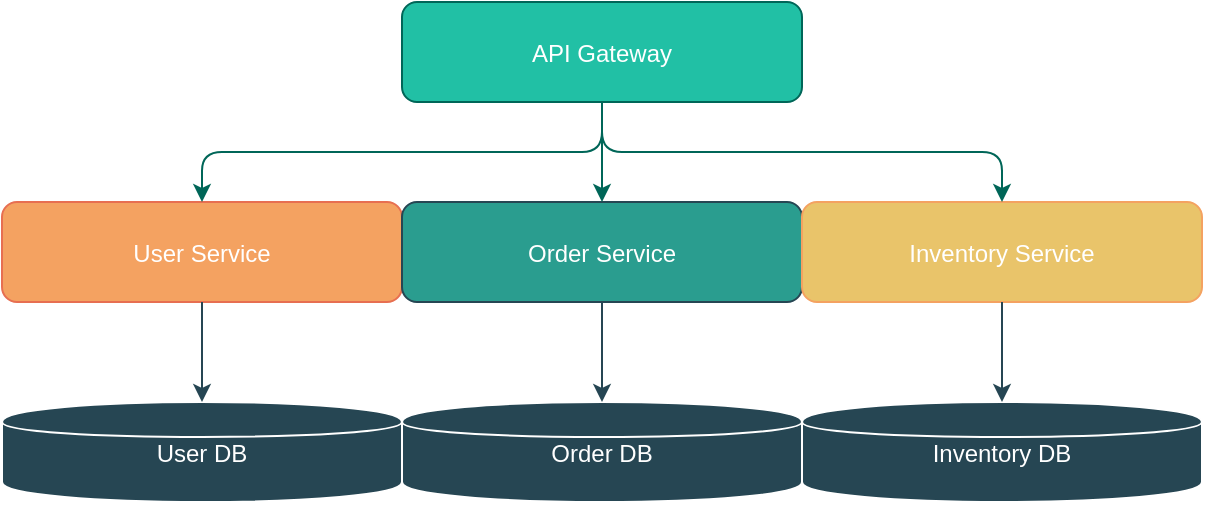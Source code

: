 <mxfile>
  <diagram id="microservice-architecture" name="Microservices Architecture">
    <mxGraphModel dx="2068" dy="1164" grid="1" gridSize="10" guides="1" tooltips="1" connect="1" arrows="1" fold="1" page="1" pageScale="1" pageWidth="827" pageHeight="1169" math="0" shadow="0">
      <root>
        <mxCell id="0" />
        <mxCell id="1" parent="0" />
        
        <!-- API Gateway -->
        <mxCell id="api-gateway" value="API Gateway" style="rounded=1;fillColor=#21C0A5;strokeColor=#006658;fontColor=#FFFFFF;" parent="1" vertex="1">
          <mxGeometry x="300" y="50" width="200" height="50" as="geometry" />
        </mxCell>
        
        <!-- Microservices -->
        <mxCell id="user-service" value="User Service" style="rounded=1;fillColor=#F4A261;strokeColor=#E76F51;fontColor=#FFFFFF;" parent="1" vertex="1">
          <mxGeometry x="100" y="150" width="200" height="50" as="geometry" />
        </mxCell>

        <mxCell id="order-service" value="Order Service" style="rounded=1;fillColor=#2A9D8F;strokeColor=#264653;fontColor=#FFFFFF;" parent="1" vertex="1">
          <mxGeometry x="300" y="150" width="200" height="50" as="geometry" />
        </mxCell>

        <mxCell id="inventory-service" value="Inventory Service" style="rounded=1;fillColor=#E9C46A;strokeColor=#F4A261;fontColor=#FFFFFF;" parent="1" vertex="1">
          <mxGeometry x="500" y="150" width="200" height="50" as="geometry" />
        </mxCell>
        
        <!-- Databases -->
        <mxCell id="user-db" value="User DB" style="shape=cylinder;fillColor=#264653;strokeColor=#FFFFFF;fontColor=#FFFFFF;" parent="1" vertex="1">
          <mxGeometry x="100" y="250" width="200" height="50" as="geometry" />
        </mxCell>

        <mxCell id="order-db" value="Order DB" style="shape=cylinder;fillColor=#264653;strokeColor=#FFFFFF;fontColor=#FFFFFF;" parent="1" vertex="1">
          <mxGeometry x="300" y="250" width="200" height="50" as="geometry" />
        </mxCell>

        <mxCell id="inventory-db" value="Inventory DB" style="shape=cylinder;fillColor=#264653;strokeColor=#FFFFFF;fontColor=#FFFFFF;" parent="1" vertex="1">
          <mxGeometry x="500" y="250" width="200" height="50" as="geometry" />
        </mxCell>
        
        <!-- Connections -->
        <mxCell id="api-user" style="edgeStyle=elbowEdgeStyle;rounded=1;strokeColor=#006658;" edge="1" parent="1" source="api-gateway" target="user-service">
          <mxGeometry relative="1" as="geometry" />
        </mxCell>

        <mxCell id="api-order" style="edgeStyle=elbowEdgeStyle;rounded=1;strokeColor=#006658;" edge="1" parent="1" source="api-gateway" target="order-service">
          <mxGeometry relative="1" as="geometry" />
        </mxCell>

        <mxCell id="api-inventory" style="edgeStyle=elbowEdgeStyle;rounded=1;strokeColor=#006658;" edge="1" parent="1" source="api-gateway" target="inventory-service">
          <mxGeometry relative="1" as="geometry" />
        </mxCell>

        <mxCell id="user-db-connection" style="edgeStyle=elbowEdgeStyle;rounded=1;strokeColor=#264653;" edge="1" parent="1" source="user-service" target="user-db">
          <mxGeometry relative="1" as="geometry" />
        </mxCell>

        <mxCell id="order-db-connection" style="edgeStyle=elbowEdgeStyle;rounded=1;strokeColor=#264653;" edge="1" parent="1" source="order-service" target="order-db">
          <mxGeometry relative="1" as="geometry" />
        </mxCell>

        <mxCell id="inventory-db-connection" style="edgeStyle=elbowEdgeStyle;rounded=1;strokeColor=#264653;" edge="1" parent="1" source="inventory-service" target="inventory-db">
          <mxGeometry relative="1" as="geometry" />
        </mxCell>
        
      </root>
    </mxGraphModel>
  </diagram>
</mxfile>
